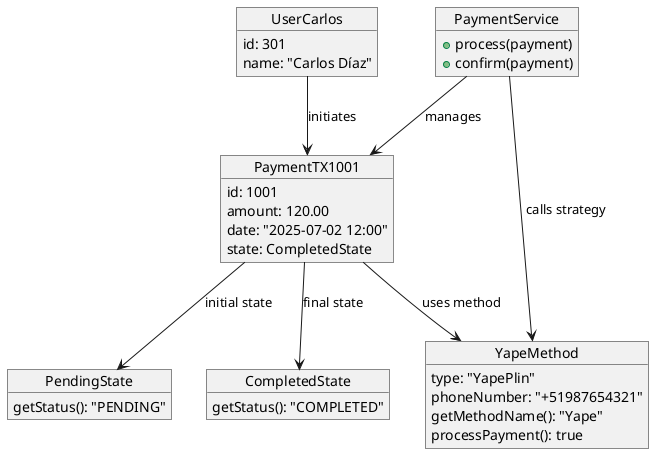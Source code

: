 @startuml Payment BC Object Diagram

object UserCarlos {
  id: 301
  name: "Carlos Díaz"
}

object YapeMethod {
  type: "YapePlin"
  phoneNumber: "+51987654321"
  getMethodName(): "Yape"
  processPayment(): true
}

object PendingState {
  getStatus(): "PENDING"
}
object CompletedState {
  getStatus(): "COMPLETED"
}

object PaymentService {
  + process(payment)
  + confirm(payment)
}

object PaymentTX1001 {
  id: 1001
  amount: 120.00
  date: "2025-07-02 12:00"
  state: CompletedState
}

UserCarlos --> PaymentTX1001 : initiates
PaymentTX1001 --> YapeMethod : uses method
PaymentTX1001 --> PendingState : initial state
PaymentTX1001 --> CompletedState : final state
PaymentService --> PaymentTX1001 : manages
PaymentService --> YapeMethod : calls strategy

@enduml
